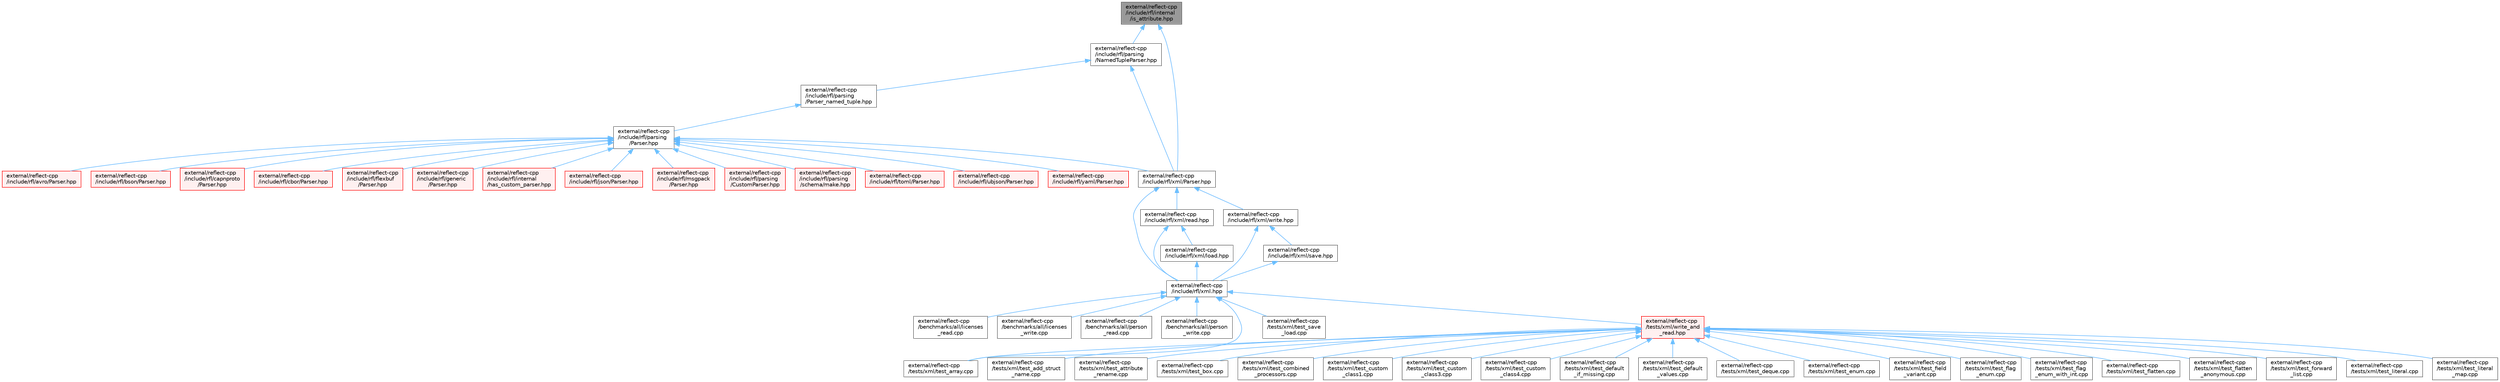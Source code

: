 digraph "external/reflect-cpp/include/rfl/internal/is_attribute.hpp"
{
 // LATEX_PDF_SIZE
  bgcolor="transparent";
  edge [fontname=Helvetica,fontsize=10,labelfontname=Helvetica,labelfontsize=10];
  node [fontname=Helvetica,fontsize=10,shape=box,height=0.2,width=0.4];
  Node1 [id="Node000001",label="external/reflect-cpp\l/include/rfl/internal\l/is_attribute.hpp",height=0.2,width=0.4,color="gray40", fillcolor="grey60", style="filled", fontcolor="black",tooltip=" "];
  Node1 -> Node2 [id="edge1_Node000001_Node000002",dir="back",color="steelblue1",style="solid",tooltip=" "];
  Node2 [id="Node000002",label="external/reflect-cpp\l/include/rfl/parsing\l/NamedTupleParser.hpp",height=0.2,width=0.4,color="grey40", fillcolor="white", style="filled",URL="$_named_tuple_parser_8hpp.html",tooltip=" "];
  Node2 -> Node3 [id="edge2_Node000002_Node000003",dir="back",color="steelblue1",style="solid",tooltip=" "];
  Node3 [id="Node000003",label="external/reflect-cpp\l/include/rfl/parsing\l/Parser_named_tuple.hpp",height=0.2,width=0.4,color="grey40", fillcolor="white", style="filled",URL="$_parser__named__tuple_8hpp.html",tooltip=" "];
  Node3 -> Node4 [id="edge3_Node000003_Node000004",dir="back",color="steelblue1",style="solid",tooltip=" "];
  Node4 [id="Node000004",label="external/reflect-cpp\l/include/rfl/parsing\l/Parser.hpp",height=0.2,width=0.4,color="grey40", fillcolor="white", style="filled",URL="$parsing_2_parser_8hpp.html",tooltip=" "];
  Node4 -> Node5 [id="edge4_Node000004_Node000005",dir="back",color="steelblue1",style="solid",tooltip=" "];
  Node5 [id="Node000005",label="external/reflect-cpp\l/include/rfl/avro/Parser.hpp",height=0.2,width=0.4,color="red", fillcolor="#FFF0F0", style="filled",URL="$avro_2_parser_8hpp.html",tooltip=" "];
  Node4 -> Node64 [id="edge5_Node000004_Node000064",dir="back",color="steelblue1",style="solid",tooltip=" "];
  Node64 [id="Node000064",label="external/reflect-cpp\l/include/rfl/bson/Parser.hpp",height=0.2,width=0.4,color="red", fillcolor="#FFF0F0", style="filled",URL="$bson_2_parser_8hpp.html",tooltip=" "];
  Node4 -> Node109 [id="edge6_Node000004_Node000109",dir="back",color="steelblue1",style="solid",tooltip=" "];
  Node109 [id="Node000109",label="external/reflect-cpp\l/include/rfl/capnproto\l/Parser.hpp",height=0.2,width=0.4,color="red", fillcolor="#FFF0F0", style="filled",URL="$capnproto_2_parser_8hpp.html",tooltip=" "];
  Node4 -> Node162 [id="edge7_Node000004_Node000162",dir="back",color="steelblue1",style="solid",tooltip=" "];
  Node162 [id="Node000162",label="external/reflect-cpp\l/include/rfl/cbor/Parser.hpp",height=0.2,width=0.4,color="red", fillcolor="#FFF0F0", style="filled",URL="$cbor_2_parser_8hpp.html",tooltip=" "];
  Node4 -> Node208 [id="edge8_Node000004_Node000208",dir="back",color="steelblue1",style="solid",tooltip=" "];
  Node208 [id="Node000208",label="external/reflect-cpp\l/include/rfl/flexbuf\l/Parser.hpp",height=0.2,width=0.4,color="red", fillcolor="#FFF0F0", style="filled",URL="$flexbuf_2_parser_8hpp.html",tooltip=" "];
  Node4 -> Node253 [id="edge9_Node000004_Node000253",dir="back",color="steelblue1",style="solid",tooltip=" "];
  Node253 [id="Node000253",label="external/reflect-cpp\l/include/rfl/generic\l/Parser.hpp",height=0.2,width=0.4,color="red", fillcolor="#FFF0F0", style="filled",URL="$generic_2_parser_8hpp.html",tooltip=" "];
  Node4 -> Node692 [id="edge10_Node000004_Node000692",dir="back",color="steelblue1",style="solid",tooltip=" "];
  Node692 [id="Node000692",label="external/reflect-cpp\l/include/rfl/internal\l/has_custom_parser.hpp",height=0.2,width=0.4,color="red", fillcolor="#FFF0F0", style="filled",URL="$has__custom__parser_8hpp.html",tooltip=" "];
  Node4 -> Node693 [id="edge11_Node000004_Node000693",dir="back",color="steelblue1",style="solid",tooltip=" "];
  Node693 [id="Node000693",label="external/reflect-cpp\l/include/rfl/json/Parser.hpp",height=0.2,width=0.4,color="red", fillcolor="#FFF0F0", style="filled",URL="$json_2_parser_8hpp.html",tooltip=" "];
  Node4 -> Node701 [id="edge12_Node000004_Node000701",dir="back",color="steelblue1",style="solid",tooltip=" "];
  Node701 [id="Node000701",label="external/reflect-cpp\l/include/rfl/msgpack\l/Parser.hpp",height=0.2,width=0.4,color="red", fillcolor="#FFF0F0", style="filled",URL="$msgpack_2_parser_8hpp.html",tooltip=" "];
  Node4 -> Node706 [id="edge13_Node000004_Node000706",dir="back",color="steelblue1",style="solid",tooltip=" "];
  Node706 [id="Node000706",label="external/reflect-cpp\l/include/rfl/parsing\l/CustomParser.hpp",height=0.2,width=0.4,color="red", fillcolor="#FFF0F0", style="filled",URL="$_custom_parser_8hpp.html",tooltip=" "];
  Node4 -> Node707 [id="edge14_Node000004_Node000707",dir="back",color="steelblue1",style="solid",tooltip=" "];
  Node707 [id="Node000707",label="external/reflect-cpp\l/include/rfl/parsing\l/schema/make.hpp",height=0.2,width=0.4,color="red", fillcolor="#FFF0F0", style="filled",URL="$make_8hpp.html",tooltip=" "];
  Node4 -> Node519 [id="edge15_Node000004_Node000519",dir="back",color="steelblue1",style="solid",tooltip=" "];
  Node519 [id="Node000519",label="external/reflect-cpp\l/include/rfl/toml/Parser.hpp",height=0.2,width=0.4,color="red", fillcolor="#FFF0F0", style="filled",URL="$toml_2_parser_8hpp.html",tooltip=" "];
  Node4 -> Node708 [id="edge16_Node000004_Node000708",dir="back",color="steelblue1",style="solid",tooltip=" "];
  Node708 [id="Node000708",label="external/reflect-cpp\l/include/rfl/ubjson/Parser.hpp",height=0.2,width=0.4,color="red", fillcolor="#FFF0F0", style="filled",URL="$ubjson_2_parser_8hpp.html",tooltip=" "];
  Node4 -> Node713 [id="edge17_Node000004_Node000713",dir="back",color="steelblue1",style="solid",tooltip=" "];
  Node713 [id="Node000713",label="external/reflect-cpp\l/include/rfl/xml/Parser.hpp",height=0.2,width=0.4,color="grey40", fillcolor="white", style="filled",URL="$xml_2_parser_8hpp.html",tooltip=" "];
  Node713 -> Node605 [id="edge18_Node000713_Node000605",dir="back",color="steelblue1",style="solid",tooltip=" "];
  Node605 [id="Node000605",label="external/reflect-cpp\l/include/rfl/xml.hpp",height=0.2,width=0.4,color="grey40", fillcolor="white", style="filled",URL="$xml_8hpp.html",tooltip=" "];
  Node605 -> Node9 [id="edge19_Node000605_Node000009",dir="back",color="steelblue1",style="solid",tooltip=" "];
  Node9 [id="Node000009",label="external/reflect-cpp\l/benchmarks/all/licenses\l_read.cpp",height=0.2,width=0.4,color="grey40", fillcolor="white", style="filled",URL="$licenses__read_8cpp.html",tooltip=" "];
  Node605 -> Node10 [id="edge20_Node000605_Node000010",dir="back",color="steelblue1",style="solid",tooltip=" "];
  Node10 [id="Node000010",label="external/reflect-cpp\l/benchmarks/all/licenses\l_write.cpp",height=0.2,width=0.4,color="grey40", fillcolor="white", style="filled",URL="$licenses__write_8cpp.html",tooltip=" "];
  Node605 -> Node11 [id="edge21_Node000605_Node000011",dir="back",color="steelblue1",style="solid",tooltip=" "];
  Node11 [id="Node000011",label="external/reflect-cpp\l/benchmarks/all/person\l_read.cpp",height=0.2,width=0.4,color="grey40", fillcolor="white", style="filled",URL="$person__read_8cpp.html",tooltip=" "];
  Node605 -> Node12 [id="edge22_Node000605_Node000012",dir="back",color="steelblue1",style="solid",tooltip=" "];
  Node12 [id="Node000012",label="external/reflect-cpp\l/benchmarks/all/person\l_write.cpp",height=0.2,width=0.4,color="grey40", fillcolor="white", style="filled",URL="$person__write_8cpp.html",tooltip=" "];
  Node605 -> Node606 [id="edge23_Node000605_Node000606",dir="back",color="steelblue1",style="solid",tooltip=" "];
  Node606 [id="Node000606",label="external/reflect-cpp\l/tests/xml/test_array.cpp",height=0.2,width=0.4,color="grey40", fillcolor="white", style="filled",URL="$xml_2test__array_8cpp.html",tooltip=" "];
  Node605 -> Node607 [id="edge24_Node000605_Node000607",dir="back",color="steelblue1",style="solid",tooltip=" "];
  Node607 [id="Node000607",label="external/reflect-cpp\l/tests/xml/test_save\l_load.cpp",height=0.2,width=0.4,color="grey40", fillcolor="white", style="filled",URL="$xml_2test__save__load_8cpp.html",tooltip=" "];
  Node605 -> Node608 [id="edge25_Node000605_Node000608",dir="back",color="steelblue1",style="solid",tooltip=" "];
  Node608 [id="Node000608",label="external/reflect-cpp\l/tests/xml/write_and\l_read.hpp",height=0.2,width=0.4,color="red", fillcolor="#FFF0F0", style="filled",URL="$xml_2write__and__read_8hpp.html",tooltip=" "];
  Node608 -> Node609 [id="edge26_Node000608_Node000609",dir="back",color="steelblue1",style="solid",tooltip=" "];
  Node609 [id="Node000609",label="external/reflect-cpp\l/tests/xml/test_add_struct\l_name.cpp",height=0.2,width=0.4,color="grey40", fillcolor="white", style="filled",URL="$xml_2test__add__struct__name_8cpp.html",tooltip=" "];
  Node608 -> Node606 [id="edge27_Node000608_Node000606",dir="back",color="steelblue1",style="solid",tooltip=" "];
  Node608 -> Node610 [id="edge28_Node000608_Node000610",dir="back",color="steelblue1",style="solid",tooltip=" "];
  Node610 [id="Node000610",label="external/reflect-cpp\l/tests/xml/test_attribute\l_rename.cpp",height=0.2,width=0.4,color="grey40", fillcolor="white", style="filled",URL="$test__attribute__rename_8cpp.html",tooltip=" "];
  Node608 -> Node611 [id="edge29_Node000608_Node000611",dir="back",color="steelblue1",style="solid",tooltip=" "];
  Node611 [id="Node000611",label="external/reflect-cpp\l/tests/xml/test_box.cpp",height=0.2,width=0.4,color="grey40", fillcolor="white", style="filled",URL="$xml_2test__box_8cpp.html",tooltip=" "];
  Node608 -> Node612 [id="edge30_Node000608_Node000612",dir="back",color="steelblue1",style="solid",tooltip=" "];
  Node612 [id="Node000612",label="external/reflect-cpp\l/tests/xml/test_combined\l_processors.cpp",height=0.2,width=0.4,color="grey40", fillcolor="white", style="filled",URL="$xml_2test__combined__processors_8cpp.html",tooltip=" "];
  Node608 -> Node613 [id="edge31_Node000608_Node000613",dir="back",color="steelblue1",style="solid",tooltip=" "];
  Node613 [id="Node000613",label="external/reflect-cpp\l/tests/xml/test_custom\l_class1.cpp",height=0.2,width=0.4,color="grey40", fillcolor="white", style="filled",URL="$xml_2test__custom__class1_8cpp.html",tooltip=" "];
  Node608 -> Node614 [id="edge32_Node000608_Node000614",dir="back",color="steelblue1",style="solid",tooltip=" "];
  Node614 [id="Node000614",label="external/reflect-cpp\l/tests/xml/test_custom\l_class3.cpp",height=0.2,width=0.4,color="grey40", fillcolor="white", style="filled",URL="$xml_2test__custom__class3_8cpp.html",tooltip=" "];
  Node608 -> Node615 [id="edge33_Node000608_Node000615",dir="back",color="steelblue1",style="solid",tooltip=" "];
  Node615 [id="Node000615",label="external/reflect-cpp\l/tests/xml/test_custom\l_class4.cpp",height=0.2,width=0.4,color="grey40", fillcolor="white", style="filled",URL="$xml_2test__custom__class4_8cpp.html",tooltip=" "];
  Node608 -> Node455 [id="edge34_Node000608_Node000455",dir="back",color="steelblue1",style="solid",tooltip=" "];
  Node455 [id="Node000455",label="external/reflect-cpp\l/tests/xml/test_default\l_if_missing.cpp",height=0.2,width=0.4,color="grey40", fillcolor="white", style="filled",URL="$xml_2test__default__if__missing_8cpp.html",tooltip=" "];
  Node608 -> Node616 [id="edge35_Node000608_Node000616",dir="back",color="steelblue1",style="solid",tooltip=" "];
  Node616 [id="Node000616",label="external/reflect-cpp\l/tests/xml/test_default\l_values.cpp",height=0.2,width=0.4,color="grey40", fillcolor="white", style="filled",URL="$xml_2test__default__values_8cpp.html",tooltip=" "];
  Node608 -> Node617 [id="edge36_Node000608_Node000617",dir="back",color="steelblue1",style="solid",tooltip=" "];
  Node617 [id="Node000617",label="external/reflect-cpp\l/tests/xml/test_deque.cpp",height=0.2,width=0.4,color="grey40", fillcolor="white", style="filled",URL="$xml_2test__deque_8cpp.html",tooltip=" "];
  Node608 -> Node618 [id="edge37_Node000608_Node000618",dir="back",color="steelblue1",style="solid",tooltip=" "];
  Node618 [id="Node000618",label="external/reflect-cpp\l/tests/xml/test_enum.cpp",height=0.2,width=0.4,color="grey40", fillcolor="white", style="filled",URL="$xml_2test__enum_8cpp.html",tooltip=" "];
  Node608 -> Node619 [id="edge38_Node000608_Node000619",dir="back",color="steelblue1",style="solid",tooltip=" "];
  Node619 [id="Node000619",label="external/reflect-cpp\l/tests/xml/test_field\l_variant.cpp",height=0.2,width=0.4,color="grey40", fillcolor="white", style="filled",URL="$xml_2test__field__variant_8cpp.html",tooltip=" "];
  Node608 -> Node620 [id="edge39_Node000608_Node000620",dir="back",color="steelblue1",style="solid",tooltip=" "];
  Node620 [id="Node000620",label="external/reflect-cpp\l/tests/xml/test_flag\l_enum.cpp",height=0.2,width=0.4,color="grey40", fillcolor="white", style="filled",URL="$xml_2test__flag__enum_8cpp.html",tooltip=" "];
  Node608 -> Node621 [id="edge40_Node000608_Node000621",dir="back",color="steelblue1",style="solid",tooltip=" "];
  Node621 [id="Node000621",label="external/reflect-cpp\l/tests/xml/test_flag\l_enum_with_int.cpp",height=0.2,width=0.4,color="grey40", fillcolor="white", style="filled",URL="$xml_2test__flag__enum__with__int_8cpp.html",tooltip=" "];
  Node608 -> Node622 [id="edge41_Node000608_Node000622",dir="back",color="steelblue1",style="solid",tooltip=" "];
  Node622 [id="Node000622",label="external/reflect-cpp\l/tests/xml/test_flatten.cpp",height=0.2,width=0.4,color="grey40", fillcolor="white", style="filled",URL="$xml_2test__flatten_8cpp.html",tooltip=" "];
  Node608 -> Node623 [id="edge42_Node000608_Node000623",dir="back",color="steelblue1",style="solid",tooltip=" "];
  Node623 [id="Node000623",label="external/reflect-cpp\l/tests/xml/test_flatten\l_anonymous.cpp",height=0.2,width=0.4,color="grey40", fillcolor="white", style="filled",URL="$xml_2test__flatten__anonymous_8cpp.html",tooltip=" "];
  Node608 -> Node624 [id="edge43_Node000608_Node000624",dir="back",color="steelblue1",style="solid",tooltip=" "];
  Node624 [id="Node000624",label="external/reflect-cpp\l/tests/xml/test_forward\l_list.cpp",height=0.2,width=0.4,color="grey40", fillcolor="white", style="filled",URL="$xml_2test__forward__list_8cpp.html",tooltip=" "];
  Node608 -> Node625 [id="edge44_Node000608_Node000625",dir="back",color="steelblue1",style="solid",tooltip=" "];
  Node625 [id="Node000625",label="external/reflect-cpp\l/tests/xml/test_literal.cpp",height=0.2,width=0.4,color="grey40", fillcolor="white", style="filled",URL="$xml_2test__literal_8cpp.html",tooltip=" "];
  Node608 -> Node626 [id="edge45_Node000608_Node000626",dir="back",color="steelblue1",style="solid",tooltip=" "];
  Node626 [id="Node000626",label="external/reflect-cpp\l/tests/xml/test_literal\l_map.cpp",height=0.2,width=0.4,color="grey40", fillcolor="white", style="filled",URL="$xml_2test__literal__map_8cpp.html",tooltip=" "];
  Node713 -> Node714 [id="edge46_Node000713_Node000714",dir="back",color="steelblue1",style="solid",tooltip=" "];
  Node714 [id="Node000714",label="external/reflect-cpp\l/include/rfl/xml/read.hpp",height=0.2,width=0.4,color="grey40", fillcolor="white", style="filled",URL="$xml_2read_8hpp.html",tooltip=" "];
  Node714 -> Node605 [id="edge47_Node000714_Node000605",dir="back",color="steelblue1",style="solid",tooltip=" "];
  Node714 -> Node715 [id="edge48_Node000714_Node000715",dir="back",color="steelblue1",style="solid",tooltip=" "];
  Node715 [id="Node000715",label="external/reflect-cpp\l/include/rfl/xml/load.hpp",height=0.2,width=0.4,color="grey40", fillcolor="white", style="filled",URL="$xml_2load_8hpp.html",tooltip=" "];
  Node715 -> Node605 [id="edge49_Node000715_Node000605",dir="back",color="steelblue1",style="solid",tooltip=" "];
  Node713 -> Node716 [id="edge50_Node000713_Node000716",dir="back",color="steelblue1",style="solid",tooltip=" "];
  Node716 [id="Node000716",label="external/reflect-cpp\l/include/rfl/xml/write.hpp",height=0.2,width=0.4,color="grey40", fillcolor="white", style="filled",URL="$xml_2write_8hpp.html",tooltip=" "];
  Node716 -> Node605 [id="edge51_Node000716_Node000605",dir="back",color="steelblue1",style="solid",tooltip=" "];
  Node716 -> Node717 [id="edge52_Node000716_Node000717",dir="back",color="steelblue1",style="solid",tooltip=" "];
  Node717 [id="Node000717",label="external/reflect-cpp\l/include/rfl/xml/save.hpp",height=0.2,width=0.4,color="grey40", fillcolor="white", style="filled",URL="$xml_2save_8hpp.html",tooltip=" "];
  Node717 -> Node605 [id="edge53_Node000717_Node000605",dir="back",color="steelblue1",style="solid",tooltip=" "];
  Node4 -> Node718 [id="edge54_Node000004_Node000718",dir="back",color="steelblue1",style="solid",tooltip=" "];
  Node718 [id="Node000718",label="external/reflect-cpp\l/include/rfl/yaml/Parser.hpp",height=0.2,width=0.4,color="red", fillcolor="#FFF0F0", style="filled",URL="$yaml_2_parser_8hpp.html",tooltip=" "];
  Node2 -> Node713 [id="edge55_Node000002_Node000713",dir="back",color="steelblue1",style="solid",tooltip=" "];
  Node1 -> Node713 [id="edge56_Node000001_Node000713",dir="back",color="steelblue1",style="solid",tooltip=" "];
}
